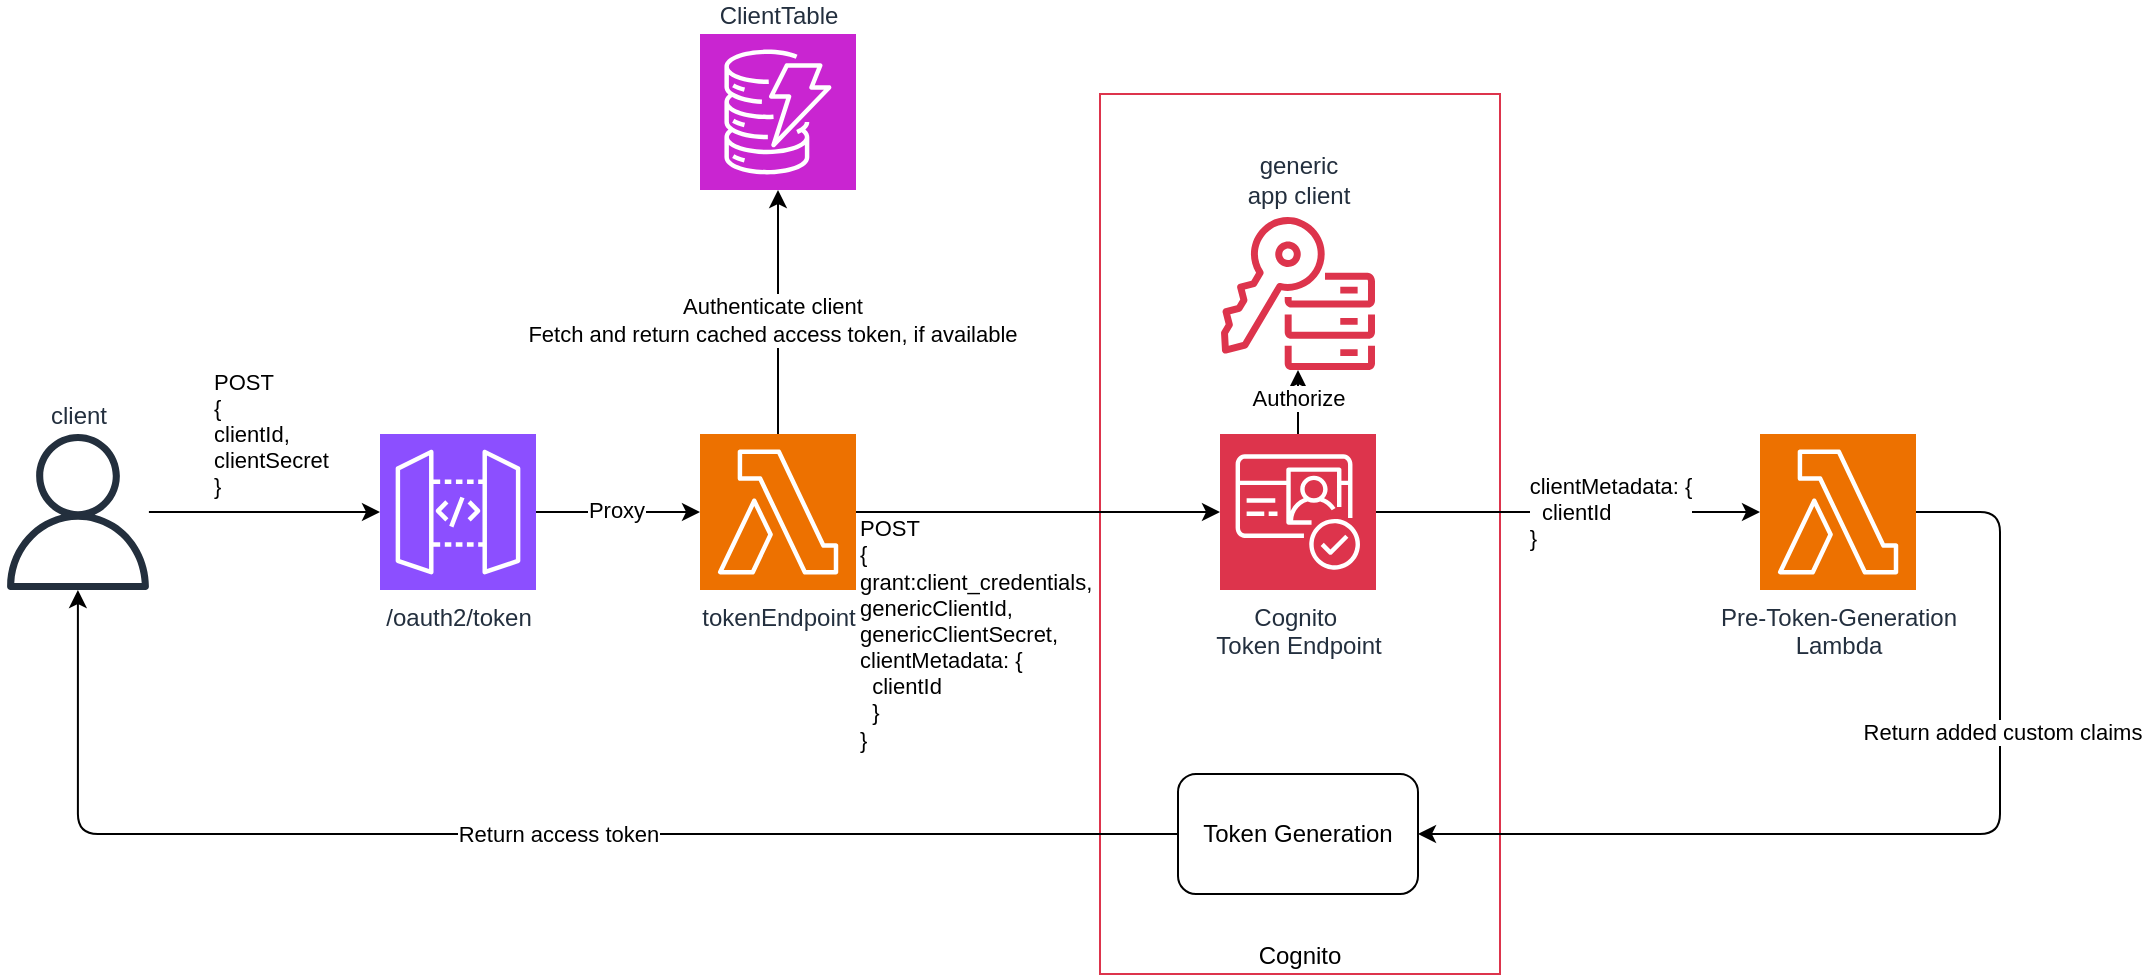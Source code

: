 <mxfile>
    <diagram id="WhV_AlDAXuPBIpWQSzag" name="Page-1">
        <mxGraphModel dx="1224" dy="648" grid="1" gridSize="10" guides="1" tooltips="1" connect="1" arrows="1" fold="1" page="1" pageScale="1" pageWidth="850" pageHeight="1100" math="0" shadow="0">
            <root>
                <mxCell id="0"/>
                <mxCell id="1" parent="0"/>
                <mxCell id="7" style="edgeStyle=none;html=1;" parent="1" source="3" target="6" edge="1">
                    <mxGeometry relative="1" as="geometry"/>
                </mxCell>
                <mxCell id="16" value="Proxy" style="edgeLabel;html=1;align=center;verticalAlign=middle;resizable=0;points=[];" parent="7" vertex="1" connectable="0">
                    <mxGeometry x="-0.038" y="1" relative="1" as="geometry">
                        <mxPoint as="offset"/>
                    </mxGeometry>
                </mxCell>
                <mxCell id="3" value="/oauth2/token" style="sketch=0;points=[[0,0,0],[0.25,0,0],[0.5,0,0],[0.75,0,0],[1,0,0],[0,1,0],[0.25,1,0],[0.5,1,0],[0.75,1,0],[1,1,0],[0,0.25,0],[0,0.5,0],[0,0.75,0],[1,0.25,0],[1,0.5,0],[1,0.75,0]];outlineConnect=0;fontColor=#232F3E;fillColor=#8C4FFF;strokeColor=#ffffff;dashed=0;verticalLabelPosition=bottom;verticalAlign=top;align=center;html=1;fontSize=12;fontStyle=0;aspect=fixed;shape=mxgraph.aws4.resourceIcon;resIcon=mxgraph.aws4.api_gateway;" parent="1" vertex="1">
                    <mxGeometry x="290" y="320" width="78" height="78" as="geometry"/>
                </mxCell>
                <mxCell id="5" style="edgeStyle=none;html=1;" parent="1" source="4" target="3" edge="1">
                    <mxGeometry relative="1" as="geometry">
                        <mxPoint x="250" y="359" as="targetPoint"/>
                    </mxGeometry>
                </mxCell>
                <mxCell id="15" value="POST&lt;br&gt;{&lt;br&gt;clientId,&lt;br&gt;clientSecret&lt;br&gt;}" style="edgeLabel;html=1;align=left;verticalAlign=middle;resizable=0;points=[];" parent="5" vertex="1" connectable="0">
                    <mxGeometry x="-0.385" y="2" relative="1" as="geometry">
                        <mxPoint x="-5" y="-37" as="offset"/>
                    </mxGeometry>
                </mxCell>
                <mxCell id="4" value="client" style="sketch=0;outlineConnect=0;fontColor=#232F3E;gradientColor=none;fillColor=#232F3D;strokeColor=none;dashed=0;verticalLabelPosition=top;verticalAlign=bottom;align=center;html=1;fontSize=12;fontStyle=0;aspect=fixed;pointerEvents=1;shape=mxgraph.aws4.user;labelPosition=center;" parent="1" vertex="1">
                    <mxGeometry x="100" y="320" width="78" height="78" as="geometry"/>
                </mxCell>
                <mxCell id="6" value="tokenEndpoint" style="sketch=0;points=[[0,0,0],[0.25,0,0],[0.5,0,0],[0.75,0,0],[1,0,0],[0,1,0],[0.25,1,0],[0.5,1,0],[0.75,1,0],[1,1,0],[0,0.25,0],[0,0.5,0],[0,0.75,0],[1,0.25,0],[1,0.5,0],[1,0.75,0]];outlineConnect=0;fontColor=#232F3E;fillColor=#ED7100;strokeColor=#ffffff;dashed=0;verticalLabelPosition=bottom;verticalAlign=top;align=center;html=1;fontSize=12;fontStyle=0;aspect=fixed;shape=mxgraph.aws4.resourceIcon;resIcon=mxgraph.aws4.lambda;" parent="1" vertex="1">
                    <mxGeometry x="450" y="320" width="78" height="78" as="geometry"/>
                </mxCell>
                <mxCell id="8" value="ClientTable" style="sketch=0;points=[[0,0,0],[0.25,0,0],[0.5,0,0],[0.75,0,0],[1,0,0],[0,1,0],[0.25,1,0],[0.5,1,0],[0.75,1,0],[1,1,0],[0,0.25,0],[0,0.5,0],[0,0.75,0],[1,0.25,0],[1,0.5,0],[1,0.75,0]];outlineConnect=0;fontColor=#232F3E;fillColor=#C925D1;strokeColor=#ffffff;dashed=0;verticalLabelPosition=top;verticalAlign=bottom;align=center;html=1;fontSize=12;fontStyle=0;aspect=fixed;shape=mxgraph.aws4.resourceIcon;resIcon=mxgraph.aws4.dynamodb;labelPosition=center;" parent="1" vertex="1">
                    <mxGeometry x="450" y="120" width="78" height="78" as="geometry"/>
                </mxCell>
                <mxCell id="9" style="edgeStyle=none;html=1;" parent="1" source="6" target="8" edge="1">
                    <mxGeometry relative="1" as="geometry"/>
                </mxCell>
                <mxCell id="17" value="Authenticate client&lt;div&gt;Fetch and return cached access token, if available&lt;/div&gt;" style="edgeLabel;html=1;align=center;verticalAlign=middle;resizable=0;points=[];" parent="9" vertex="1" connectable="0">
                    <mxGeometry x="-0.057" y="3" relative="1" as="geometry">
                        <mxPoint as="offset"/>
                    </mxGeometry>
                </mxCell>
                <mxCell id="13" value="Cognito" style="rounded=0;whiteSpace=wrap;html=1;verticalAlign=bottom;strokeColor=#DD344C;" parent="1" vertex="1">
                    <mxGeometry x="650" y="150" width="200" height="440" as="geometry"/>
                </mxCell>
                <mxCell id="19" style="edgeStyle=none;html=1;" parent="1" source="2" target="12" edge="1">
                    <mxGeometry relative="1" as="geometry"/>
                </mxCell>
                <mxCell id="20" value="Authorize" style="edgeLabel;html=1;align=center;verticalAlign=middle;resizable=0;points=[];" parent="19" vertex="1" connectable="0">
                    <mxGeometry x="0.139" y="2" relative="1" as="geometry">
                        <mxPoint x="2" as="offset"/>
                    </mxGeometry>
                </mxCell>
                <mxCell id="22" style="edgeStyle=none;html=1;" parent="1" source="2" target="21" edge="1">
                    <mxGeometry relative="1" as="geometry"/>
                </mxCell>
                <mxCell id="24" value="&lt;div style=&quot;text-align: left;&quot;&gt;&lt;font&gt;clientMetadata: {&lt;br&gt;&amp;nbsp; clientId&lt;br&gt;}&lt;/font&gt;&lt;/div&gt;&lt;div style=&quot;text-align: left;&quot;&gt;&lt;/div&gt;" style="edgeLabel;html=1;align=center;verticalAlign=middle;resizable=0;points=[];" parent="22" vertex="1" connectable="0">
                    <mxGeometry x="-0.142" y="-1" relative="1" as="geometry">
                        <mxPoint x="34" y="-1" as="offset"/>
                    </mxGeometry>
                </mxCell>
                <mxCell id="2" value="Cognito&amp;nbsp;&lt;br&gt;Token Endpoint" style="sketch=0;points=[[0,0,0],[0.25,0,0],[0.5,0,0],[0.75,0,0],[1,0,0],[0,1,0],[0.25,1,0],[0.5,1,0],[0.75,1,0],[1,1,0],[0,0.25,0],[0,0.5,0],[0,0.75,0],[1,0.25,0],[1,0.5,0],[1,0.75,0]];outlineConnect=0;fontColor=#232F3E;fillColor=#DD344C;strokeColor=#ffffff;dashed=0;verticalLabelPosition=bottom;verticalAlign=top;align=center;html=1;fontSize=12;fontStyle=0;aspect=fixed;shape=mxgraph.aws4.resourceIcon;resIcon=mxgraph.aws4.cognito;" parent="1" vertex="1">
                    <mxGeometry x="710" y="320" width="78" height="78" as="geometry"/>
                </mxCell>
                <mxCell id="12" value="generic&lt;br&gt;app client" style="sketch=0;outlineConnect=0;fontColor=#232F3E;gradientColor=none;fillColor=#DD344C;strokeColor=none;dashed=0;verticalLabelPosition=top;verticalAlign=bottom;align=center;html=1;fontSize=12;fontStyle=0;aspect=fixed;pointerEvents=1;shape=mxgraph.aws4.key_management_service_external_key_store;labelPosition=center;" parent="1" vertex="1">
                    <mxGeometry x="710" y="210" width="78" height="78" as="geometry"/>
                </mxCell>
                <mxCell id="14" style="edgeStyle=none;html=1;" parent="1" source="6" target="2" edge="1">
                    <mxGeometry relative="1" as="geometry"/>
                </mxCell>
                <mxCell id="18" value="&lt;span style=&quot;color: rgb(0, 0, 0);&quot;&gt;POST&lt;/span&gt;&lt;br style=&quot;&quot;&gt;&lt;span style=&quot;color: rgb(0, 0, 0);&quot;&gt;{&lt;br&gt;&lt;/span&gt;grant:client_credentials,&lt;br style=&quot;&quot;&gt;&lt;span style=&quot;color: rgb(0, 0, 0);&quot;&gt;genericClientId,&lt;/span&gt;&lt;br style=&quot;&quot;&gt;&lt;span style=&quot;color: rgb(0, 0, 0);&quot;&gt;genericClientSecret,&lt;/span&gt;&lt;div&gt;&lt;font color=&quot;#000000&quot;&gt;clientMetadata: {&lt;br&gt;&amp;nbsp; clientId&lt;br&gt;&amp;nbsp; }&lt;/font&gt;&lt;/div&gt;&lt;div&gt;&lt;div&gt;&lt;span style=&quot;color: rgb(0, 0, 0);&quot;&gt;}&lt;/span&gt;&lt;/div&gt;&lt;/div&gt;" style="edgeLabel;html=1;align=left;verticalAlign=middle;resizable=0;points=[];" parent="14" vertex="1" connectable="0">
                    <mxGeometry x="-0.341" y="1" relative="1" as="geometry">
                        <mxPoint x="-60" y="62" as="offset"/>
                    </mxGeometry>
                </mxCell>
                <mxCell id="21" value="Pre-Token-Generation&lt;br&gt;Lambda" style="sketch=0;points=[[0,0,0],[0.25,0,0],[0.5,0,0],[0.75,0,0],[1,0,0],[0,1,0],[0.25,1,0],[0.5,1,0],[0.75,1,0],[1,1,0],[0,0.25,0],[0,0.5,0],[0,0.75,0],[1,0.25,0],[1,0.5,0],[1,0.75,0]];outlineConnect=0;fontColor=#232F3E;fillColor=#ED7100;strokeColor=#ffffff;dashed=0;verticalLabelPosition=bottom;verticalAlign=top;align=center;html=1;fontSize=12;fontStyle=0;aspect=fixed;shape=mxgraph.aws4.resourceIcon;resIcon=mxgraph.aws4.lambda;" parent="1" vertex="1">
                    <mxGeometry x="980" y="320" width="78" height="78" as="geometry"/>
                </mxCell>
                <mxCell id="28" style="edgeStyle=orthogonalEdgeStyle;html=1;rounded=1;strokeColor=default;align=center;verticalAlign=middle;fontFamily=Helvetica;fontSize=11;fontColor=default;labelBackgroundColor=default;endArrow=classic;" parent="1" source="27" target="4" edge="1">
                    <mxGeometry relative="1" as="geometry"/>
                </mxCell>
                <mxCell id="29" value="Return access token" style="edgeLabel;html=1;align=center;verticalAlign=middle;resizable=0;points=[];" parent="28" vertex="1" connectable="0">
                    <mxGeometry x="-0.078" relative="1" as="geometry">
                        <mxPoint as="offset"/>
                    </mxGeometry>
                </mxCell>
                <mxCell id="27" value="Token Generation" style="rounded=1;whiteSpace=wrap;html=1;" parent="1" vertex="1">
                    <mxGeometry x="689" y="490" width="120" height="60" as="geometry"/>
                </mxCell>
                <mxCell id="25" style="edgeStyle=orthogonalEdgeStyle;html=1;" parent="1" source="21" target="27" edge="1">
                    <mxGeometry relative="1" as="geometry">
                        <Array as="points">
                            <mxPoint x="1100" y="359"/>
                            <mxPoint x="1100" y="520"/>
                        </Array>
                    </mxGeometry>
                </mxCell>
                <mxCell id="26" value="Return added custom claims" style="edgeLabel;html=1;align=center;verticalAlign=middle;resizable=0;points=[];" parent="25" vertex="1" connectable="0">
                    <mxGeometry x="-0.384" y="1" relative="1" as="geometry">
                        <mxPoint as="offset"/>
                    </mxGeometry>
                </mxCell>
            </root>
        </mxGraphModel>
    </diagram>
</mxfile>
